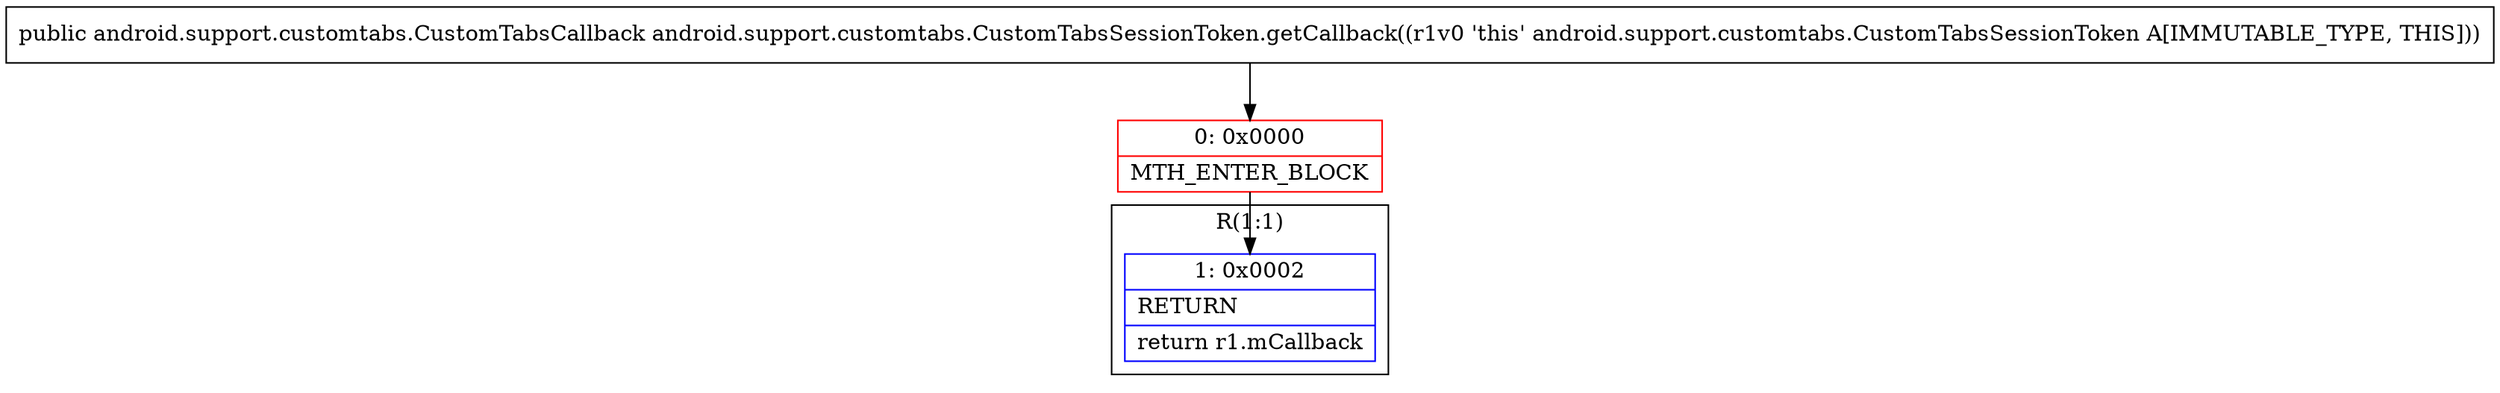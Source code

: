 digraph "CFG forandroid.support.customtabs.CustomTabsSessionToken.getCallback()Landroid\/support\/customtabs\/CustomTabsCallback;" {
subgraph cluster_Region_1262474448 {
label = "R(1:1)";
node [shape=record,color=blue];
Node_1 [shape=record,label="{1\:\ 0x0002|RETURN\l|return r1.mCallback\l}"];
}
Node_0 [shape=record,color=red,label="{0\:\ 0x0000|MTH_ENTER_BLOCK\l}"];
MethodNode[shape=record,label="{public android.support.customtabs.CustomTabsCallback android.support.customtabs.CustomTabsSessionToken.getCallback((r1v0 'this' android.support.customtabs.CustomTabsSessionToken A[IMMUTABLE_TYPE, THIS])) }"];
MethodNode -> Node_0;
Node_0 -> Node_1;
}

